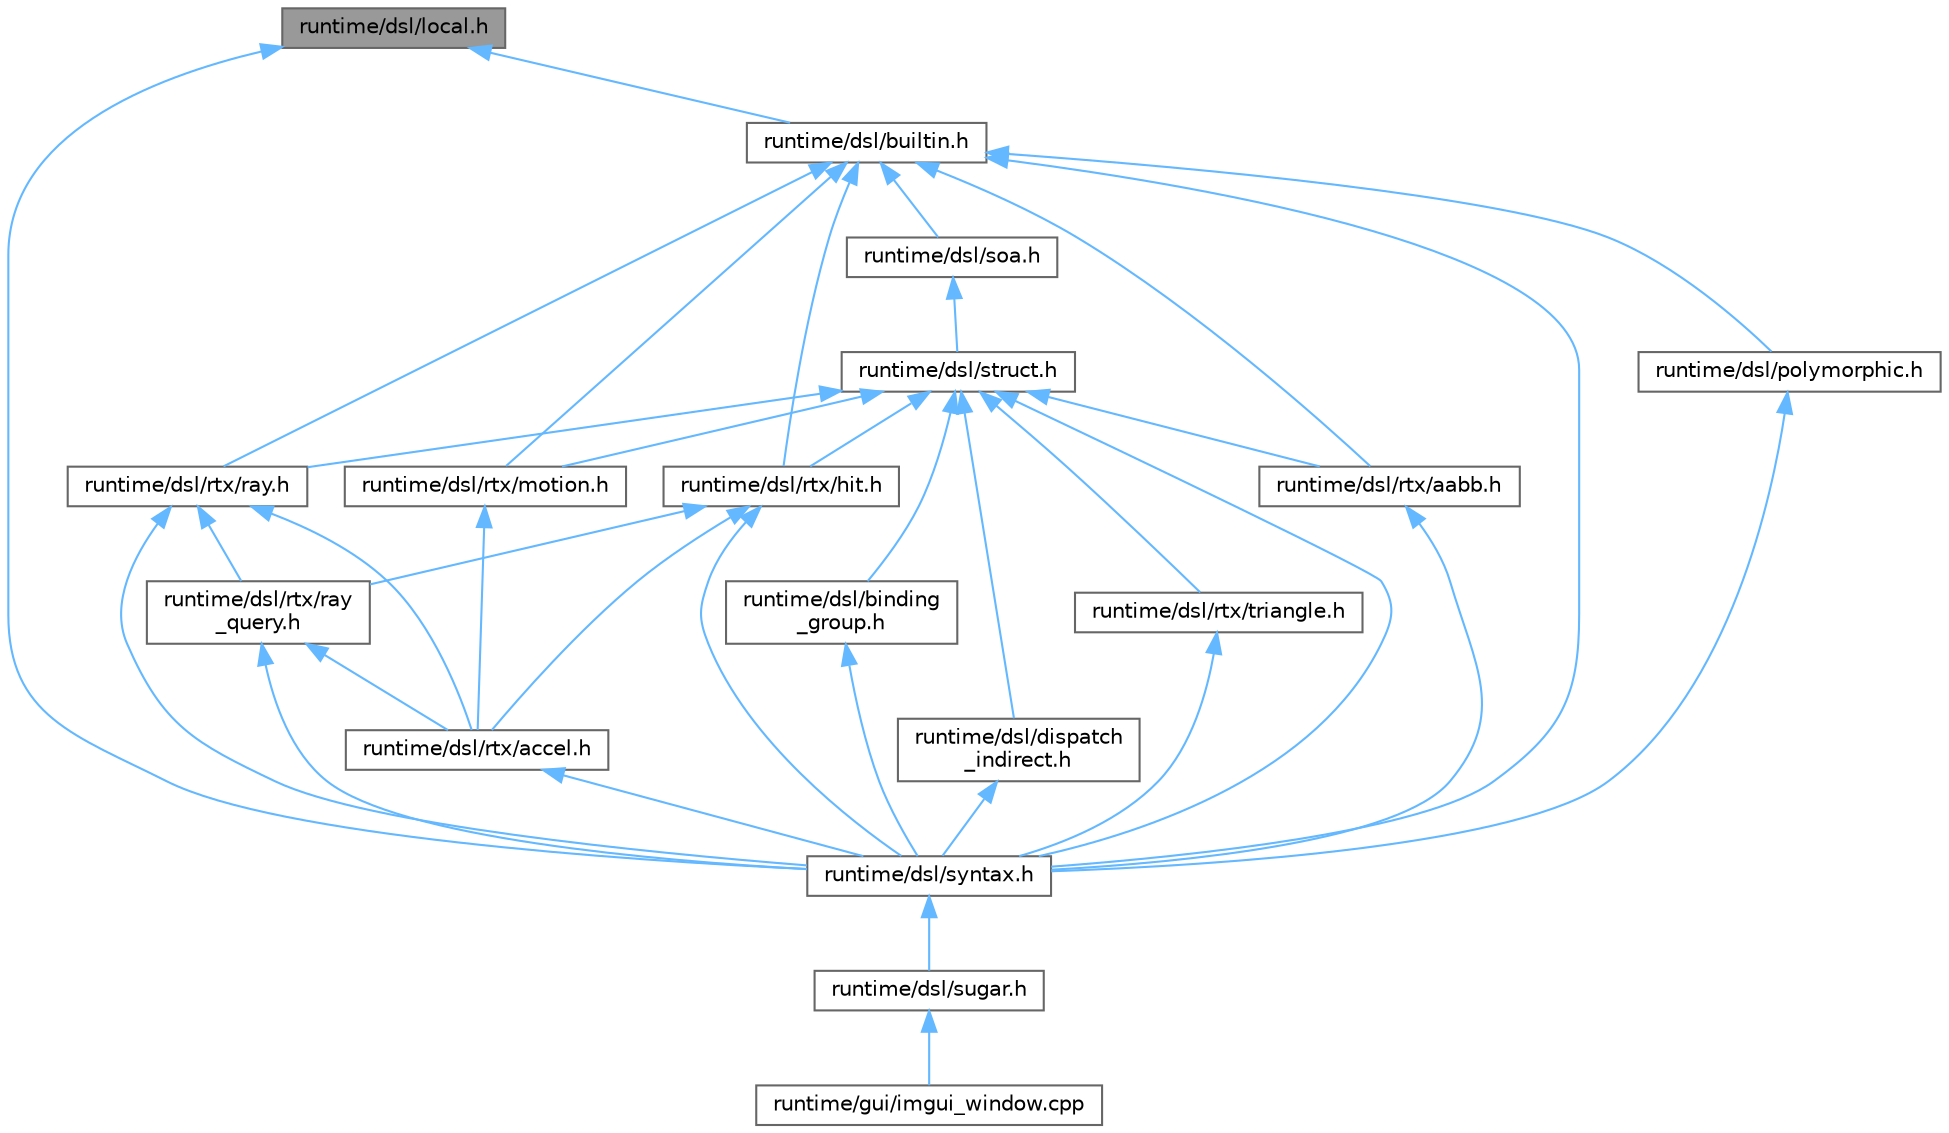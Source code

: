 digraph "runtime/dsl/local.h"
{
 // LATEX_PDF_SIZE
  bgcolor="transparent";
  edge [fontname=Helvetica,fontsize=10,labelfontname=Helvetica,labelfontsize=10];
  node [fontname=Helvetica,fontsize=10,shape=box,height=0.2,width=0.4];
  Node1 [id="Node000001",label="runtime/dsl/local.h",height=0.2,width=0.4,color="gray40", fillcolor="grey60", style="filled", fontcolor="black",tooltip=" "];
  Node1 -> Node2 [id="edge36_Node000001_Node000002",dir="back",color="steelblue1",style="solid",tooltip=" "];
  Node2 [id="Node000002",label="runtime/dsl/builtin.h",height=0.2,width=0.4,color="grey40", fillcolor="white", style="filled",URL="$builtin_8h.html",tooltip=" "];
  Node2 -> Node3 [id="edge37_Node000002_Node000003",dir="back",color="steelblue1",style="solid",tooltip=" "];
  Node3 [id="Node000003",label="runtime/dsl/polymorphic.h",height=0.2,width=0.4,color="grey40", fillcolor="white", style="filled",URL="$polymorphic_8h.html",tooltip=" "];
  Node3 -> Node4 [id="edge38_Node000003_Node000004",dir="back",color="steelblue1",style="solid",tooltip=" "];
  Node4 [id="Node000004",label="runtime/dsl/syntax.h",height=0.2,width=0.4,color="grey40", fillcolor="white", style="filled",URL="$syntax_8h.html",tooltip=" "];
  Node4 -> Node5 [id="edge39_Node000004_Node000005",dir="back",color="steelblue1",style="solid",tooltip=" "];
  Node5 [id="Node000005",label="runtime/dsl/sugar.h",height=0.2,width=0.4,color="grey40", fillcolor="white", style="filled",URL="$sugar_8h.html",tooltip=" "];
  Node5 -> Node6 [id="edge40_Node000005_Node000006",dir="back",color="steelblue1",style="solid",tooltip=" "];
  Node6 [id="Node000006",label="runtime/gui/imgui_window.cpp",height=0.2,width=0.4,color="grey40", fillcolor="white", style="filled",URL="$imgui__window_8cpp.html",tooltip=" "];
  Node2 -> Node7 [id="edge41_Node000002_Node000007",dir="back",color="steelblue1",style="solid",tooltip=" "];
  Node7 [id="Node000007",label="runtime/dsl/rtx/aabb.h",height=0.2,width=0.4,color="grey40", fillcolor="white", style="filled",URL="$dsl_2rtx_2aabb_8h.html",tooltip=" "];
  Node7 -> Node4 [id="edge42_Node000007_Node000004",dir="back",color="steelblue1",style="solid",tooltip=" "];
  Node2 -> Node8 [id="edge43_Node000002_Node000008",dir="back",color="steelblue1",style="solid",tooltip=" "];
  Node8 [id="Node000008",label="runtime/dsl/rtx/hit.h",height=0.2,width=0.4,color="grey40", fillcolor="white", style="filled",URL="$dsl_2rtx_2hit_8h.html",tooltip=" "];
  Node8 -> Node9 [id="edge44_Node000008_Node000009",dir="back",color="steelblue1",style="solid",tooltip=" "];
  Node9 [id="Node000009",label="runtime/dsl/rtx/accel.h",height=0.2,width=0.4,color="grey40", fillcolor="white", style="filled",URL="$dsl_2rtx_2accel_8h.html",tooltip=" "];
  Node9 -> Node4 [id="edge45_Node000009_Node000004",dir="back",color="steelblue1",style="solid",tooltip=" "];
  Node8 -> Node10 [id="edge46_Node000008_Node000010",dir="back",color="steelblue1",style="solid",tooltip=" "];
  Node10 [id="Node000010",label="runtime/dsl/rtx/ray\l_query.h",height=0.2,width=0.4,color="grey40", fillcolor="white", style="filled",URL="$ray__query_8h.html",tooltip=" "];
  Node10 -> Node9 [id="edge47_Node000010_Node000009",dir="back",color="steelblue1",style="solid",tooltip=" "];
  Node10 -> Node4 [id="edge48_Node000010_Node000004",dir="back",color="steelblue1",style="solid",tooltip=" "];
  Node8 -> Node4 [id="edge49_Node000008_Node000004",dir="back",color="steelblue1",style="solid",tooltip=" "];
  Node2 -> Node11 [id="edge50_Node000002_Node000011",dir="back",color="steelblue1",style="solid",tooltip=" "];
  Node11 [id="Node000011",label="runtime/dsl/rtx/motion.h",height=0.2,width=0.4,color="grey40", fillcolor="white", style="filled",URL="$motion_8h.html",tooltip=" "];
  Node11 -> Node9 [id="edge51_Node000011_Node000009",dir="back",color="steelblue1",style="solid",tooltip=" "];
  Node2 -> Node12 [id="edge52_Node000002_Node000012",dir="back",color="steelblue1",style="solid",tooltip=" "];
  Node12 [id="Node000012",label="runtime/dsl/rtx/ray.h",height=0.2,width=0.4,color="grey40", fillcolor="white", style="filled",URL="$dsl_2rtx_2ray_8h.html",tooltip=" "];
  Node12 -> Node9 [id="edge53_Node000012_Node000009",dir="back",color="steelblue1",style="solid",tooltip=" "];
  Node12 -> Node10 [id="edge54_Node000012_Node000010",dir="back",color="steelblue1",style="solid",tooltip=" "];
  Node12 -> Node4 [id="edge55_Node000012_Node000004",dir="back",color="steelblue1",style="solid",tooltip=" "];
  Node2 -> Node13 [id="edge56_Node000002_Node000013",dir="back",color="steelblue1",style="solid",tooltip=" "];
  Node13 [id="Node000013",label="runtime/dsl/soa.h",height=0.2,width=0.4,color="grey40", fillcolor="white", style="filled",URL="$soa_8h.html",tooltip=" "];
  Node13 -> Node14 [id="edge57_Node000013_Node000014",dir="back",color="steelblue1",style="solid",tooltip=" "];
  Node14 [id="Node000014",label="runtime/dsl/struct.h",height=0.2,width=0.4,color="grey40", fillcolor="white", style="filled",URL="$struct_8h.html",tooltip=" "];
  Node14 -> Node15 [id="edge58_Node000014_Node000015",dir="back",color="steelblue1",style="solid",tooltip=" "];
  Node15 [id="Node000015",label="runtime/dsl/binding\l_group.h",height=0.2,width=0.4,color="grey40", fillcolor="white", style="filled",URL="$binding__group_8h.html",tooltip=" "];
  Node15 -> Node4 [id="edge59_Node000015_Node000004",dir="back",color="steelblue1",style="solid",tooltip=" "];
  Node14 -> Node16 [id="edge60_Node000014_Node000016",dir="back",color="steelblue1",style="solid",tooltip=" "];
  Node16 [id="Node000016",label="runtime/dsl/dispatch\l_indirect.h",height=0.2,width=0.4,color="grey40", fillcolor="white", style="filled",URL="$dispatch__indirect_8h.html",tooltip=" "];
  Node16 -> Node4 [id="edge61_Node000016_Node000004",dir="back",color="steelblue1",style="solid",tooltip=" "];
  Node14 -> Node7 [id="edge62_Node000014_Node000007",dir="back",color="steelblue1",style="solid",tooltip=" "];
  Node14 -> Node8 [id="edge63_Node000014_Node000008",dir="back",color="steelblue1",style="solid",tooltip=" "];
  Node14 -> Node11 [id="edge64_Node000014_Node000011",dir="back",color="steelblue1",style="solid",tooltip=" "];
  Node14 -> Node12 [id="edge65_Node000014_Node000012",dir="back",color="steelblue1",style="solid",tooltip=" "];
  Node14 -> Node17 [id="edge66_Node000014_Node000017",dir="back",color="steelblue1",style="solid",tooltip=" "];
  Node17 [id="Node000017",label="runtime/dsl/rtx/triangle.h",height=0.2,width=0.4,color="grey40", fillcolor="white", style="filled",URL="$dsl_2rtx_2triangle_8h.html",tooltip=" "];
  Node17 -> Node4 [id="edge67_Node000017_Node000004",dir="back",color="steelblue1",style="solid",tooltip=" "];
  Node14 -> Node4 [id="edge68_Node000014_Node000004",dir="back",color="steelblue1",style="solid",tooltip=" "];
  Node2 -> Node4 [id="edge69_Node000002_Node000004",dir="back",color="steelblue1",style="solid",tooltip=" "];
  Node1 -> Node4 [id="edge70_Node000001_Node000004",dir="back",color="steelblue1",style="solid",tooltip=" "];
}
